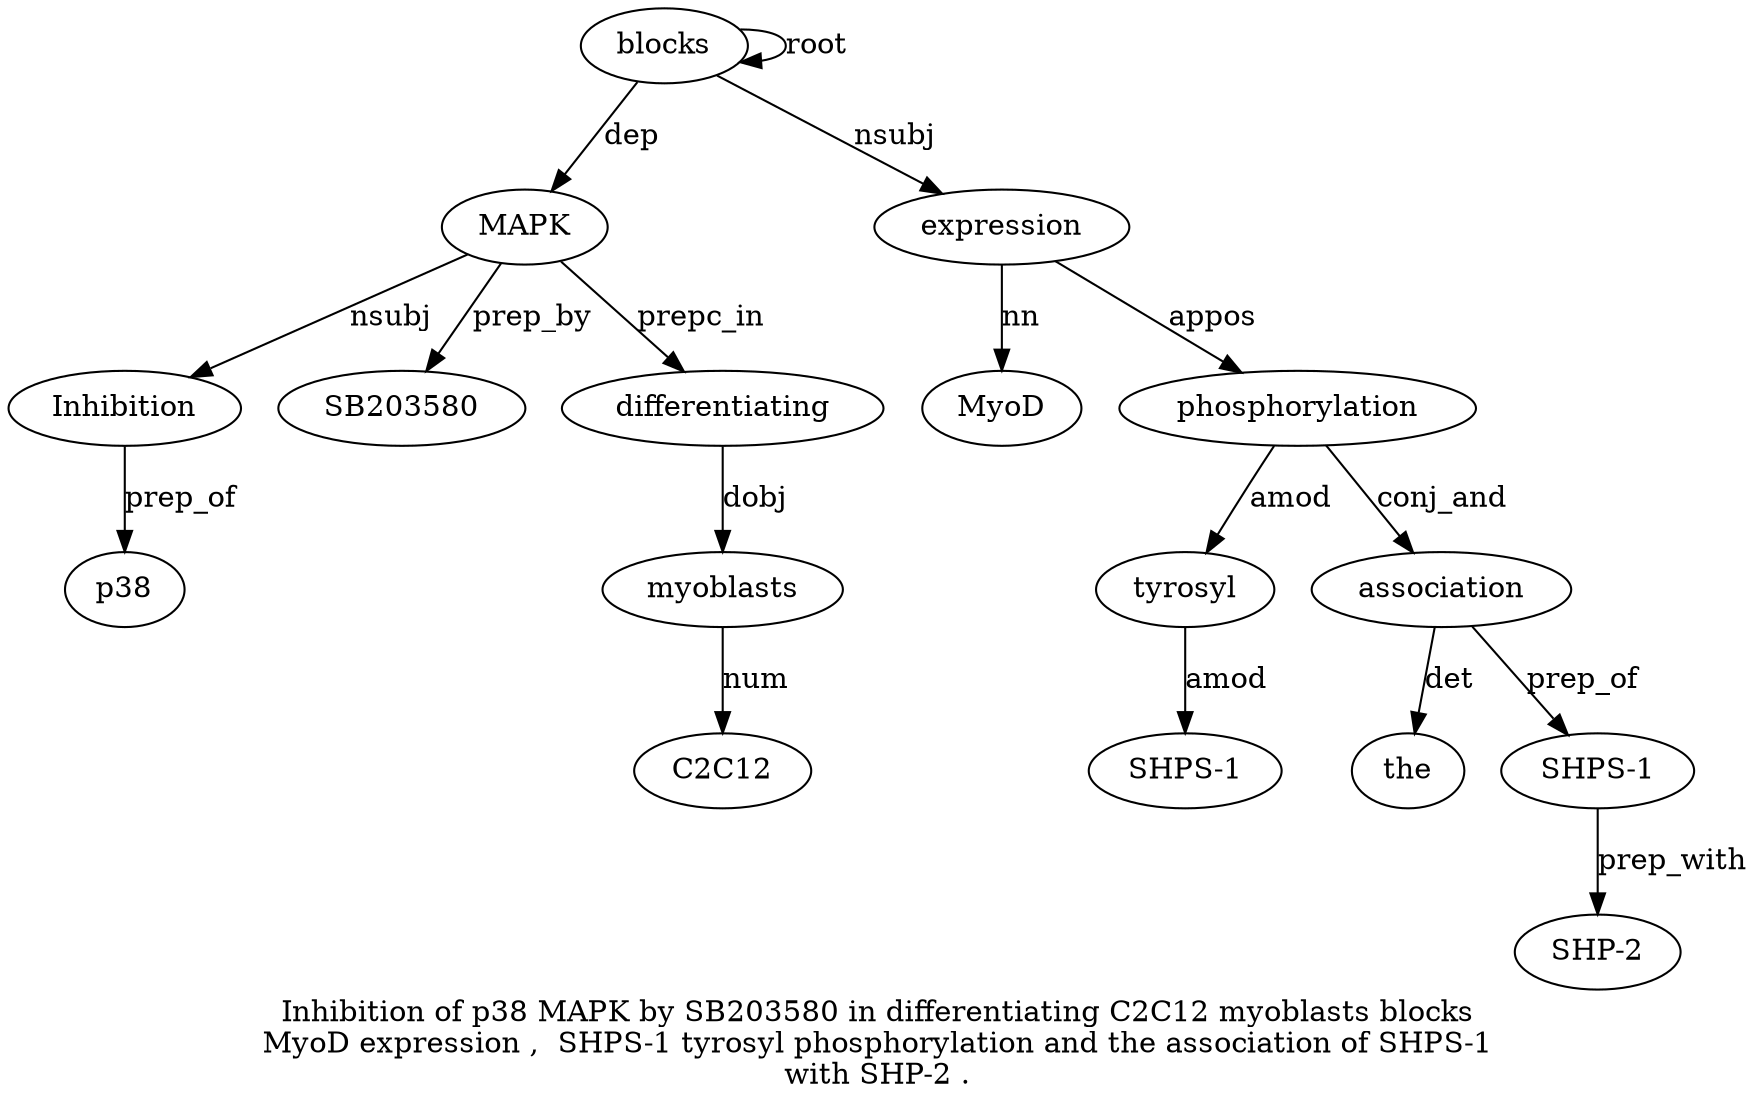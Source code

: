 digraph "Inhibition of p38 MAPK by SB203580 in differentiating C2C12 myoblasts blocks MyoD expression ,  SHPS-1 tyrosyl phosphorylation and the association of SHPS-1 with SHP-2 ." {
label="Inhibition of p38 MAPK by SB203580 in differentiating C2C12 myoblasts blocks
MyoD expression ,  SHPS-1 tyrosyl phosphorylation and the association of SHPS-1
with SHP-2 .";
MAPK4 [style=filled, fillcolor=white, label=MAPK];
Inhibition1 [style=filled, fillcolor=white, label=Inhibition];
MAPK4 -> Inhibition1  [label=nsubj];
p38 [style=filled, fillcolor=white, label=p38];
Inhibition1 -> p38  [label=prep_of];
blocks11 [style=filled, fillcolor=white, label=blocks];
blocks11 -> MAPK4  [label=dep];
SB2035806 [style=filled, fillcolor=white, label=SB203580];
MAPK4 -> SB2035806  [label=prep_by];
differentiating8 [style=filled, fillcolor=white, label=differentiating];
MAPK4 -> differentiating8  [label=prepc_in];
myoblasts10 [style=filled, fillcolor=white, label=myoblasts];
C2C129 [style=filled, fillcolor=white, label=C2C12];
myoblasts10 -> C2C129  [label=num];
differentiating8 -> myoblasts10  [label=dobj];
blocks11 -> blocks11  [label=root];
expression13 [style=filled, fillcolor=white, label=expression];
MyoD12 [style=filled, fillcolor=white, label=MyoD];
expression13 -> MyoD12  [label=nn];
blocks11 -> expression13  [label=nsubj];
tyrosyl16 [style=filled, fillcolor=white, label=tyrosyl];
"SHPS-15" [style=filled, fillcolor=white, label="SHPS-1"];
tyrosyl16 -> "SHPS-15"  [label=amod];
phosphorylation17 [style=filled, fillcolor=white, label=phosphorylation];
phosphorylation17 -> tyrosyl16  [label=amod];
expression13 -> phosphorylation17  [label=appos];
association20 [style=filled, fillcolor=white, label=association];
the19 [style=filled, fillcolor=white, label=the];
association20 -> the19  [label=det];
phosphorylation17 -> association20  [label=conj_and];
"SHPS-122" [style=filled, fillcolor=white, label="SHPS-1"];
association20 -> "SHPS-122"  [label=prep_of];
"SHP-24" [style=filled, fillcolor=white, label="SHP-2"];
"SHPS-122" -> "SHP-24"  [label=prep_with];
}
